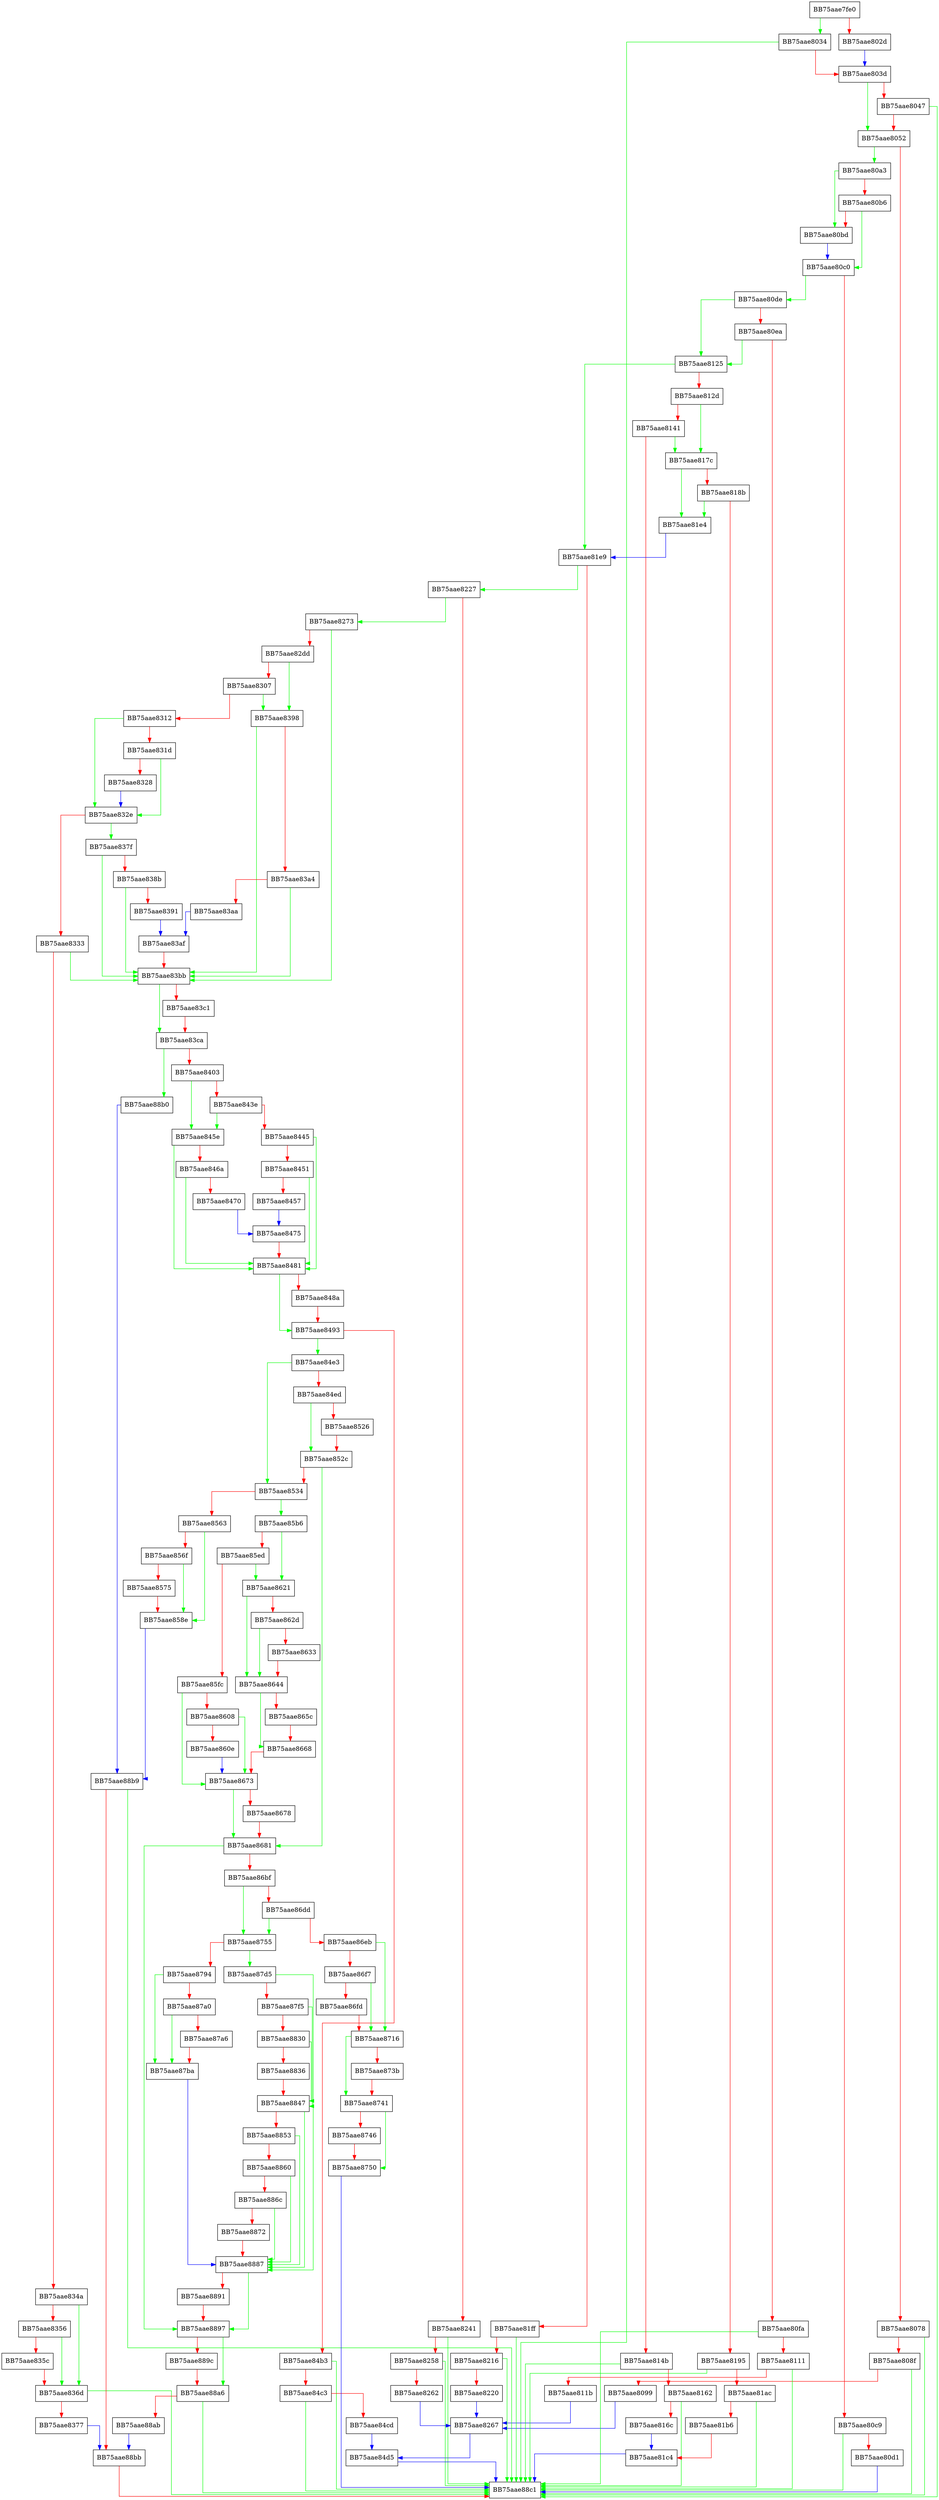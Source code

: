 digraph PayloadDataPushEnd {
  node [shape="box"];
  graph [splines=ortho];
  BB75aae7fe0 -> BB75aae8034 [color="green"];
  BB75aae7fe0 -> BB75aae802d [color="red"];
  BB75aae802d -> BB75aae803d [color="blue"];
  BB75aae8034 -> BB75aae88c1 [color="green"];
  BB75aae8034 -> BB75aae803d [color="red"];
  BB75aae803d -> BB75aae8052 [color="green"];
  BB75aae803d -> BB75aae8047 [color="red"];
  BB75aae8047 -> BB75aae88c1 [color="green"];
  BB75aae8047 -> BB75aae8052 [color="red"];
  BB75aae8052 -> BB75aae80a3 [color="green"];
  BB75aae8052 -> BB75aae8078 [color="red"];
  BB75aae8078 -> BB75aae88c1 [color="green"];
  BB75aae8078 -> BB75aae808f [color="red"];
  BB75aae808f -> BB75aae88c1 [color="green"];
  BB75aae808f -> BB75aae8099 [color="red"];
  BB75aae8099 -> BB75aae8267 [color="blue"];
  BB75aae80a3 -> BB75aae80bd [color="green"];
  BB75aae80a3 -> BB75aae80b6 [color="red"];
  BB75aae80b6 -> BB75aae80c0 [color="green"];
  BB75aae80b6 -> BB75aae80bd [color="red"];
  BB75aae80bd -> BB75aae80c0 [color="blue"];
  BB75aae80c0 -> BB75aae80de [color="green"];
  BB75aae80c0 -> BB75aae80c9 [color="red"];
  BB75aae80c9 -> BB75aae88c1 [color="green"];
  BB75aae80c9 -> BB75aae80d1 [color="red"];
  BB75aae80d1 -> BB75aae88c1 [color="blue"];
  BB75aae80de -> BB75aae8125 [color="green"];
  BB75aae80de -> BB75aae80ea [color="red"];
  BB75aae80ea -> BB75aae8125 [color="green"];
  BB75aae80ea -> BB75aae80fa [color="red"];
  BB75aae80fa -> BB75aae88c1 [color="green"];
  BB75aae80fa -> BB75aae8111 [color="red"];
  BB75aae8111 -> BB75aae88c1 [color="green"];
  BB75aae8111 -> BB75aae811b [color="red"];
  BB75aae811b -> BB75aae8267 [color="blue"];
  BB75aae8125 -> BB75aae81e9 [color="green"];
  BB75aae8125 -> BB75aae812d [color="red"];
  BB75aae812d -> BB75aae817c [color="green"];
  BB75aae812d -> BB75aae8141 [color="red"];
  BB75aae8141 -> BB75aae817c [color="green"];
  BB75aae8141 -> BB75aae814b [color="red"];
  BB75aae814b -> BB75aae88c1 [color="green"];
  BB75aae814b -> BB75aae8162 [color="red"];
  BB75aae8162 -> BB75aae88c1 [color="green"];
  BB75aae8162 -> BB75aae816c [color="red"];
  BB75aae816c -> BB75aae81c4 [color="blue"];
  BB75aae817c -> BB75aae81e4 [color="green"];
  BB75aae817c -> BB75aae818b [color="red"];
  BB75aae818b -> BB75aae81e4 [color="green"];
  BB75aae818b -> BB75aae8195 [color="red"];
  BB75aae8195 -> BB75aae88c1 [color="green"];
  BB75aae8195 -> BB75aae81ac [color="red"];
  BB75aae81ac -> BB75aae88c1 [color="green"];
  BB75aae81ac -> BB75aae81b6 [color="red"];
  BB75aae81b6 -> BB75aae81c4 [color="red"];
  BB75aae81c4 -> BB75aae88c1 [color="blue"];
  BB75aae81e4 -> BB75aae81e9 [color="blue"];
  BB75aae81e9 -> BB75aae8227 [color="green"];
  BB75aae81e9 -> BB75aae81ff [color="red"];
  BB75aae81ff -> BB75aae88c1 [color="green"];
  BB75aae81ff -> BB75aae8216 [color="red"];
  BB75aae8216 -> BB75aae88c1 [color="green"];
  BB75aae8216 -> BB75aae8220 [color="red"];
  BB75aae8220 -> BB75aae8267 [color="blue"];
  BB75aae8227 -> BB75aae8273 [color="green"];
  BB75aae8227 -> BB75aae8241 [color="red"];
  BB75aae8241 -> BB75aae88c1 [color="green"];
  BB75aae8241 -> BB75aae8258 [color="red"];
  BB75aae8258 -> BB75aae88c1 [color="green"];
  BB75aae8258 -> BB75aae8262 [color="red"];
  BB75aae8262 -> BB75aae8267 [color="blue"];
  BB75aae8267 -> BB75aae84d5 [color="blue"];
  BB75aae8273 -> BB75aae83bb [color="green"];
  BB75aae8273 -> BB75aae82dd [color="red"];
  BB75aae82dd -> BB75aae8398 [color="green"];
  BB75aae82dd -> BB75aae8307 [color="red"];
  BB75aae8307 -> BB75aae8398 [color="green"];
  BB75aae8307 -> BB75aae8312 [color="red"];
  BB75aae8312 -> BB75aae832e [color="green"];
  BB75aae8312 -> BB75aae831d [color="red"];
  BB75aae831d -> BB75aae832e [color="green"];
  BB75aae831d -> BB75aae8328 [color="red"];
  BB75aae8328 -> BB75aae832e [color="blue"];
  BB75aae832e -> BB75aae837f [color="green"];
  BB75aae832e -> BB75aae8333 [color="red"];
  BB75aae8333 -> BB75aae83bb [color="green"];
  BB75aae8333 -> BB75aae834a [color="red"];
  BB75aae834a -> BB75aae836d [color="green"];
  BB75aae834a -> BB75aae8356 [color="red"];
  BB75aae8356 -> BB75aae836d [color="green"];
  BB75aae8356 -> BB75aae835c [color="red"];
  BB75aae835c -> BB75aae836d [color="red"];
  BB75aae836d -> BB75aae88c1 [color="green"];
  BB75aae836d -> BB75aae8377 [color="red"];
  BB75aae8377 -> BB75aae88bb [color="blue"];
  BB75aae837f -> BB75aae83bb [color="green"];
  BB75aae837f -> BB75aae838b [color="red"];
  BB75aae838b -> BB75aae83bb [color="green"];
  BB75aae838b -> BB75aae8391 [color="red"];
  BB75aae8391 -> BB75aae83af [color="blue"];
  BB75aae8398 -> BB75aae83bb [color="green"];
  BB75aae8398 -> BB75aae83a4 [color="red"];
  BB75aae83a4 -> BB75aae83bb [color="green"];
  BB75aae83a4 -> BB75aae83aa [color="red"];
  BB75aae83aa -> BB75aae83af [color="blue"];
  BB75aae83af -> BB75aae83bb [color="red"];
  BB75aae83bb -> BB75aae83ca [color="green"];
  BB75aae83bb -> BB75aae83c1 [color="red"];
  BB75aae83c1 -> BB75aae83ca [color="red"];
  BB75aae83ca -> BB75aae88b0 [color="green"];
  BB75aae83ca -> BB75aae8403 [color="red"];
  BB75aae8403 -> BB75aae845e [color="green"];
  BB75aae8403 -> BB75aae843e [color="red"];
  BB75aae843e -> BB75aae845e [color="green"];
  BB75aae843e -> BB75aae8445 [color="red"];
  BB75aae8445 -> BB75aae8481 [color="green"];
  BB75aae8445 -> BB75aae8451 [color="red"];
  BB75aae8451 -> BB75aae8481 [color="green"];
  BB75aae8451 -> BB75aae8457 [color="red"];
  BB75aae8457 -> BB75aae8475 [color="blue"];
  BB75aae845e -> BB75aae8481 [color="green"];
  BB75aae845e -> BB75aae846a [color="red"];
  BB75aae846a -> BB75aae8481 [color="green"];
  BB75aae846a -> BB75aae8470 [color="red"];
  BB75aae8470 -> BB75aae8475 [color="blue"];
  BB75aae8475 -> BB75aae8481 [color="red"];
  BB75aae8481 -> BB75aae8493 [color="green"];
  BB75aae8481 -> BB75aae848a [color="red"];
  BB75aae848a -> BB75aae8493 [color="red"];
  BB75aae8493 -> BB75aae84e3 [color="green"];
  BB75aae8493 -> BB75aae84b3 [color="red"];
  BB75aae84b3 -> BB75aae88c1 [color="green"];
  BB75aae84b3 -> BB75aae84c3 [color="red"];
  BB75aae84c3 -> BB75aae88c1 [color="green"];
  BB75aae84c3 -> BB75aae84cd [color="red"];
  BB75aae84cd -> BB75aae84d5 [color="blue"];
  BB75aae84d5 -> BB75aae88c1 [color="blue"];
  BB75aae84e3 -> BB75aae8534 [color="green"];
  BB75aae84e3 -> BB75aae84ed [color="red"];
  BB75aae84ed -> BB75aae852c [color="green"];
  BB75aae84ed -> BB75aae8526 [color="red"];
  BB75aae8526 -> BB75aae852c [color="red"];
  BB75aae852c -> BB75aae8681 [color="green"];
  BB75aae852c -> BB75aae8534 [color="red"];
  BB75aae8534 -> BB75aae85b6 [color="green"];
  BB75aae8534 -> BB75aae8563 [color="red"];
  BB75aae8563 -> BB75aae858e [color="green"];
  BB75aae8563 -> BB75aae856f [color="red"];
  BB75aae856f -> BB75aae858e [color="green"];
  BB75aae856f -> BB75aae8575 [color="red"];
  BB75aae8575 -> BB75aae858e [color="red"];
  BB75aae858e -> BB75aae88b9 [color="blue"];
  BB75aae85b6 -> BB75aae8621 [color="green"];
  BB75aae85b6 -> BB75aae85ed [color="red"];
  BB75aae85ed -> BB75aae8621 [color="green"];
  BB75aae85ed -> BB75aae85fc [color="red"];
  BB75aae85fc -> BB75aae8673 [color="green"];
  BB75aae85fc -> BB75aae8608 [color="red"];
  BB75aae8608 -> BB75aae8673 [color="green"];
  BB75aae8608 -> BB75aae860e [color="red"];
  BB75aae860e -> BB75aae8673 [color="blue"];
  BB75aae8621 -> BB75aae8644 [color="green"];
  BB75aae8621 -> BB75aae862d [color="red"];
  BB75aae862d -> BB75aae8644 [color="green"];
  BB75aae862d -> BB75aae8633 [color="red"];
  BB75aae8633 -> BB75aae8644 [color="red"];
  BB75aae8644 -> BB75aae8668 [color="green"];
  BB75aae8644 -> BB75aae865c [color="red"];
  BB75aae865c -> BB75aae8668 [color="red"];
  BB75aae8668 -> BB75aae8673 [color="red"];
  BB75aae8673 -> BB75aae8681 [color="green"];
  BB75aae8673 -> BB75aae8678 [color="red"];
  BB75aae8678 -> BB75aae8681 [color="red"];
  BB75aae8681 -> BB75aae8897 [color="green"];
  BB75aae8681 -> BB75aae86bf [color="red"];
  BB75aae86bf -> BB75aae8755 [color="green"];
  BB75aae86bf -> BB75aae86dd [color="red"];
  BB75aae86dd -> BB75aae8755 [color="green"];
  BB75aae86dd -> BB75aae86eb [color="red"];
  BB75aae86eb -> BB75aae8716 [color="green"];
  BB75aae86eb -> BB75aae86f7 [color="red"];
  BB75aae86f7 -> BB75aae8716 [color="green"];
  BB75aae86f7 -> BB75aae86fd [color="red"];
  BB75aae86fd -> BB75aae8716 [color="red"];
  BB75aae8716 -> BB75aae8741 [color="green"];
  BB75aae8716 -> BB75aae873b [color="red"];
  BB75aae873b -> BB75aae8741 [color="red"];
  BB75aae8741 -> BB75aae8750 [color="green"];
  BB75aae8741 -> BB75aae8746 [color="red"];
  BB75aae8746 -> BB75aae8750 [color="red"];
  BB75aae8750 -> BB75aae88c1 [color="blue"];
  BB75aae8755 -> BB75aae87d5 [color="green"];
  BB75aae8755 -> BB75aae8794 [color="red"];
  BB75aae8794 -> BB75aae87ba [color="green"];
  BB75aae8794 -> BB75aae87a0 [color="red"];
  BB75aae87a0 -> BB75aae87ba [color="green"];
  BB75aae87a0 -> BB75aae87a6 [color="red"];
  BB75aae87a6 -> BB75aae87ba [color="red"];
  BB75aae87ba -> BB75aae8887 [color="blue"];
  BB75aae87d5 -> BB75aae8887 [color="green"];
  BB75aae87d5 -> BB75aae87f5 [color="red"];
  BB75aae87f5 -> BB75aae8847 [color="green"];
  BB75aae87f5 -> BB75aae8830 [color="red"];
  BB75aae8830 -> BB75aae8847 [color="green"];
  BB75aae8830 -> BB75aae8836 [color="red"];
  BB75aae8836 -> BB75aae8847 [color="red"];
  BB75aae8847 -> BB75aae8887 [color="green"];
  BB75aae8847 -> BB75aae8853 [color="red"];
  BB75aae8853 -> BB75aae8887 [color="green"];
  BB75aae8853 -> BB75aae8860 [color="red"];
  BB75aae8860 -> BB75aae8887 [color="green"];
  BB75aae8860 -> BB75aae886c [color="red"];
  BB75aae886c -> BB75aae8887 [color="green"];
  BB75aae886c -> BB75aae8872 [color="red"];
  BB75aae8872 -> BB75aae8887 [color="red"];
  BB75aae8887 -> BB75aae8897 [color="green"];
  BB75aae8887 -> BB75aae8891 [color="red"];
  BB75aae8891 -> BB75aae8897 [color="red"];
  BB75aae8897 -> BB75aae88a6 [color="green"];
  BB75aae8897 -> BB75aae889c [color="red"];
  BB75aae889c -> BB75aae88a6 [color="red"];
  BB75aae88a6 -> BB75aae88c1 [color="green"];
  BB75aae88a6 -> BB75aae88ab [color="red"];
  BB75aae88ab -> BB75aae88bb [color="blue"];
  BB75aae88b0 -> BB75aae88b9 [color="blue"];
  BB75aae88b9 -> BB75aae88c1 [color="green"];
  BB75aae88b9 -> BB75aae88bb [color="red"];
  BB75aae88bb -> BB75aae88c1 [color="red"];
}